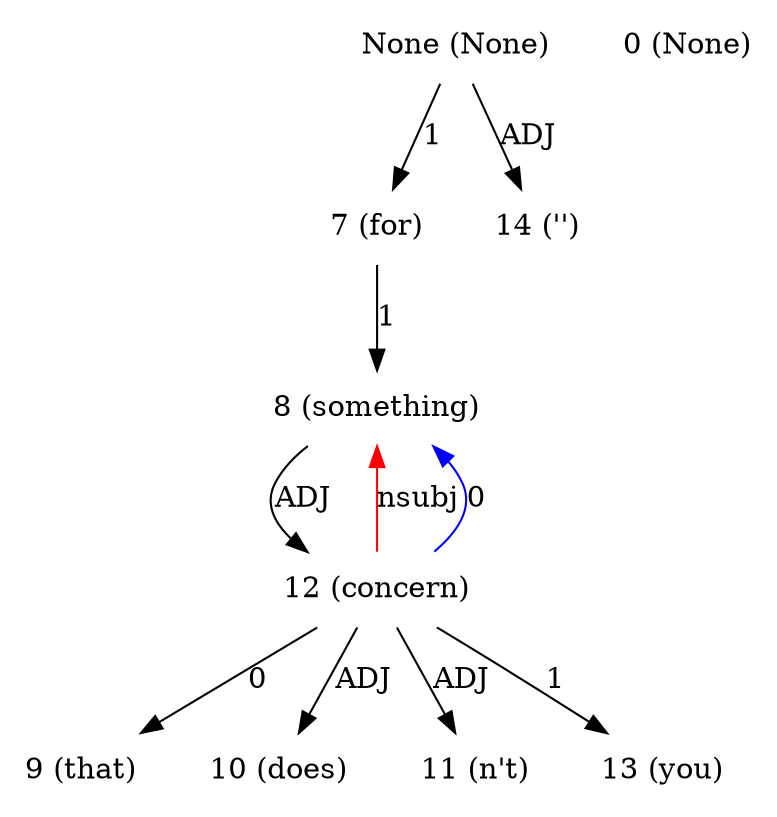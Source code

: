 digraph G{
edge [dir=forward]
node [shape=plaintext]

None [label="None (None)"]
None -> 7 [label="1"]
None -> 14 [label="ADJ"]
0 [label="0 (None)"]
7 [label="7 (for)"]
7 -> 8 [label="1"]
8 [label="8 (something)"]
8 -> 12 [label="ADJ"]
12 -> 8 [label="nsubj", color="red"]
9 [label="9 (that)"]
10 [label="10 (does)"]
11 [label="11 (n't)"]
12 [label="12 (concern)"]
12 -> 13 [label="1"]
12 -> 9 [label="0"]
12 -> 8 [label="0", color="blue"]
12 -> 10 [label="ADJ"]
12 -> 11 [label="ADJ"]
13 [label="13 (you)"]
14 [label="14 ('')"]
}
